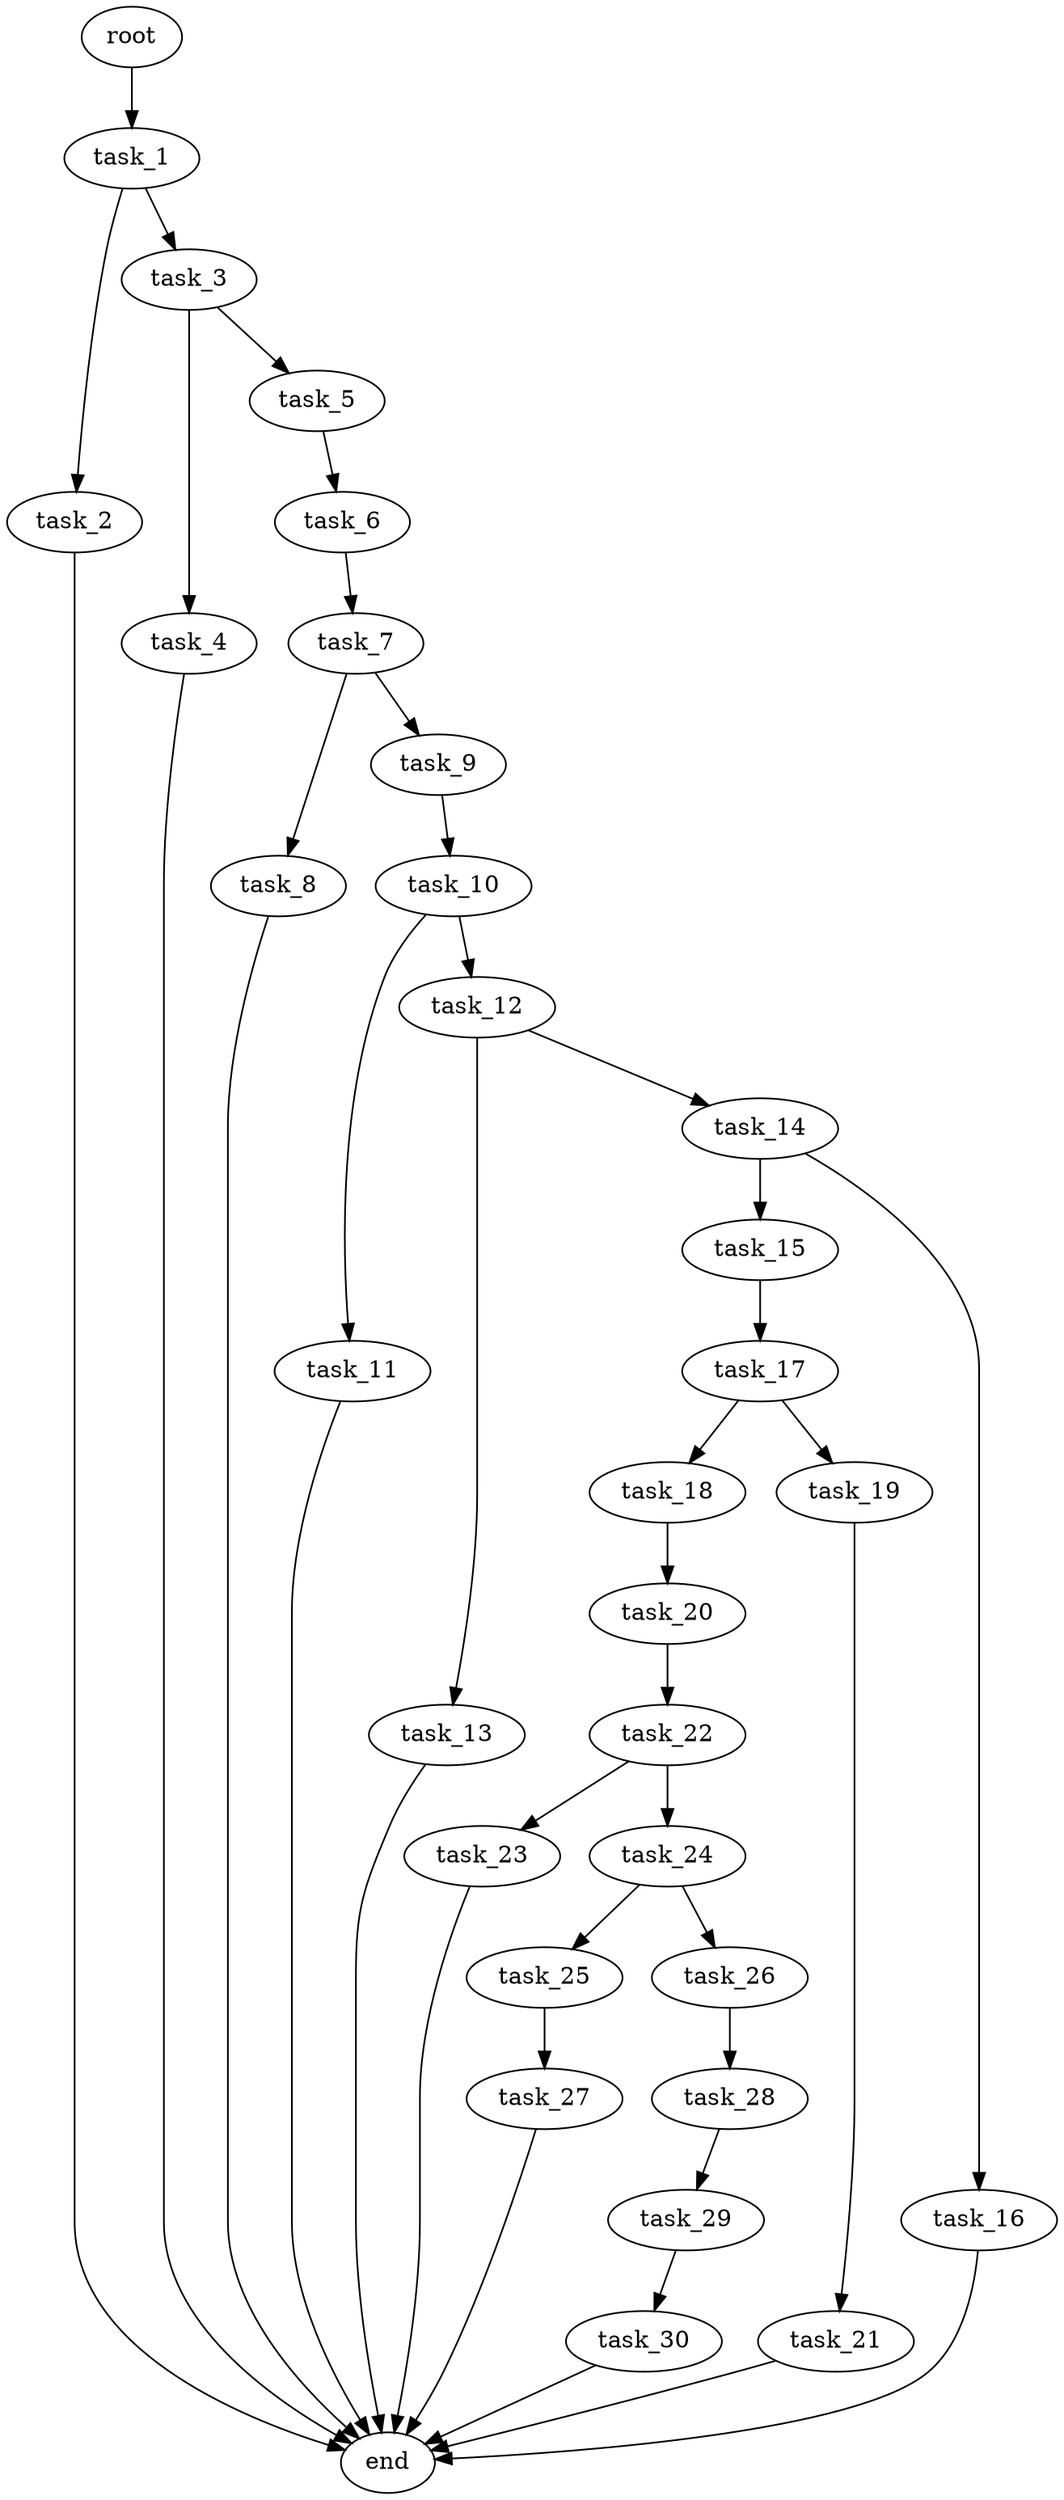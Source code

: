 digraph G {
  root [size="0.000000e+00"];
  task_1 [size="8.415317e+09"];
  task_2 [size="1.243615e+08"];
  task_3 [size="7.709951e+09"];
  task_4 [size="6.444330e+09"];
  task_5 [size="9.168912e+09"];
  task_6 [size="3.977272e+09"];
  task_7 [size="5.862018e+09"];
  task_8 [size="9.010056e+09"];
  task_9 [size="5.185852e+09"];
  task_10 [size="1.889044e+09"];
  task_11 [size="4.230026e+09"];
  task_12 [size="8.297666e+09"];
  task_13 [size="2.529459e+09"];
  task_14 [size="3.022893e+09"];
  task_15 [size="9.676867e+09"];
  task_16 [size="6.585202e+09"];
  task_17 [size="3.828503e+09"];
  task_18 [size="3.080481e+09"];
  task_19 [size="4.116678e+09"];
  task_20 [size="8.764128e+09"];
  task_21 [size="7.276793e+09"];
  task_22 [size="8.896455e+08"];
  task_23 [size="6.362166e+09"];
  task_24 [size="7.767134e+09"];
  task_25 [size="3.444584e+09"];
  task_26 [size="1.427992e+09"];
  task_27 [size="7.487552e+09"];
  task_28 [size="9.300239e+09"];
  task_29 [size="3.980304e+09"];
  task_30 [size="3.081695e+09"];
  end [size="0.000000e+00"];

  root -> task_1 [size="1.000000e-12"];
  task_1 -> task_2 [size="1.243615e+07"];
  task_1 -> task_3 [size="7.709951e+08"];
  task_2 -> end [size="1.000000e-12"];
  task_3 -> task_4 [size="6.444330e+08"];
  task_3 -> task_5 [size="9.168912e+08"];
  task_4 -> end [size="1.000000e-12"];
  task_5 -> task_6 [size="3.977272e+08"];
  task_6 -> task_7 [size="5.862018e+08"];
  task_7 -> task_8 [size="9.010056e+08"];
  task_7 -> task_9 [size="5.185852e+08"];
  task_8 -> end [size="1.000000e-12"];
  task_9 -> task_10 [size="1.889044e+08"];
  task_10 -> task_11 [size="4.230026e+08"];
  task_10 -> task_12 [size="8.297666e+08"];
  task_11 -> end [size="1.000000e-12"];
  task_12 -> task_13 [size="2.529459e+08"];
  task_12 -> task_14 [size="3.022893e+08"];
  task_13 -> end [size="1.000000e-12"];
  task_14 -> task_15 [size="9.676867e+08"];
  task_14 -> task_16 [size="6.585202e+08"];
  task_15 -> task_17 [size="3.828503e+08"];
  task_16 -> end [size="1.000000e-12"];
  task_17 -> task_18 [size="3.080481e+08"];
  task_17 -> task_19 [size="4.116678e+08"];
  task_18 -> task_20 [size="8.764128e+08"];
  task_19 -> task_21 [size="7.276793e+08"];
  task_20 -> task_22 [size="8.896455e+07"];
  task_21 -> end [size="1.000000e-12"];
  task_22 -> task_23 [size="6.362166e+08"];
  task_22 -> task_24 [size="7.767134e+08"];
  task_23 -> end [size="1.000000e-12"];
  task_24 -> task_25 [size="3.444584e+08"];
  task_24 -> task_26 [size="1.427992e+08"];
  task_25 -> task_27 [size="7.487552e+08"];
  task_26 -> task_28 [size="9.300239e+08"];
  task_27 -> end [size="1.000000e-12"];
  task_28 -> task_29 [size="3.980304e+08"];
  task_29 -> task_30 [size="3.081695e+08"];
  task_30 -> end [size="1.000000e-12"];
}
